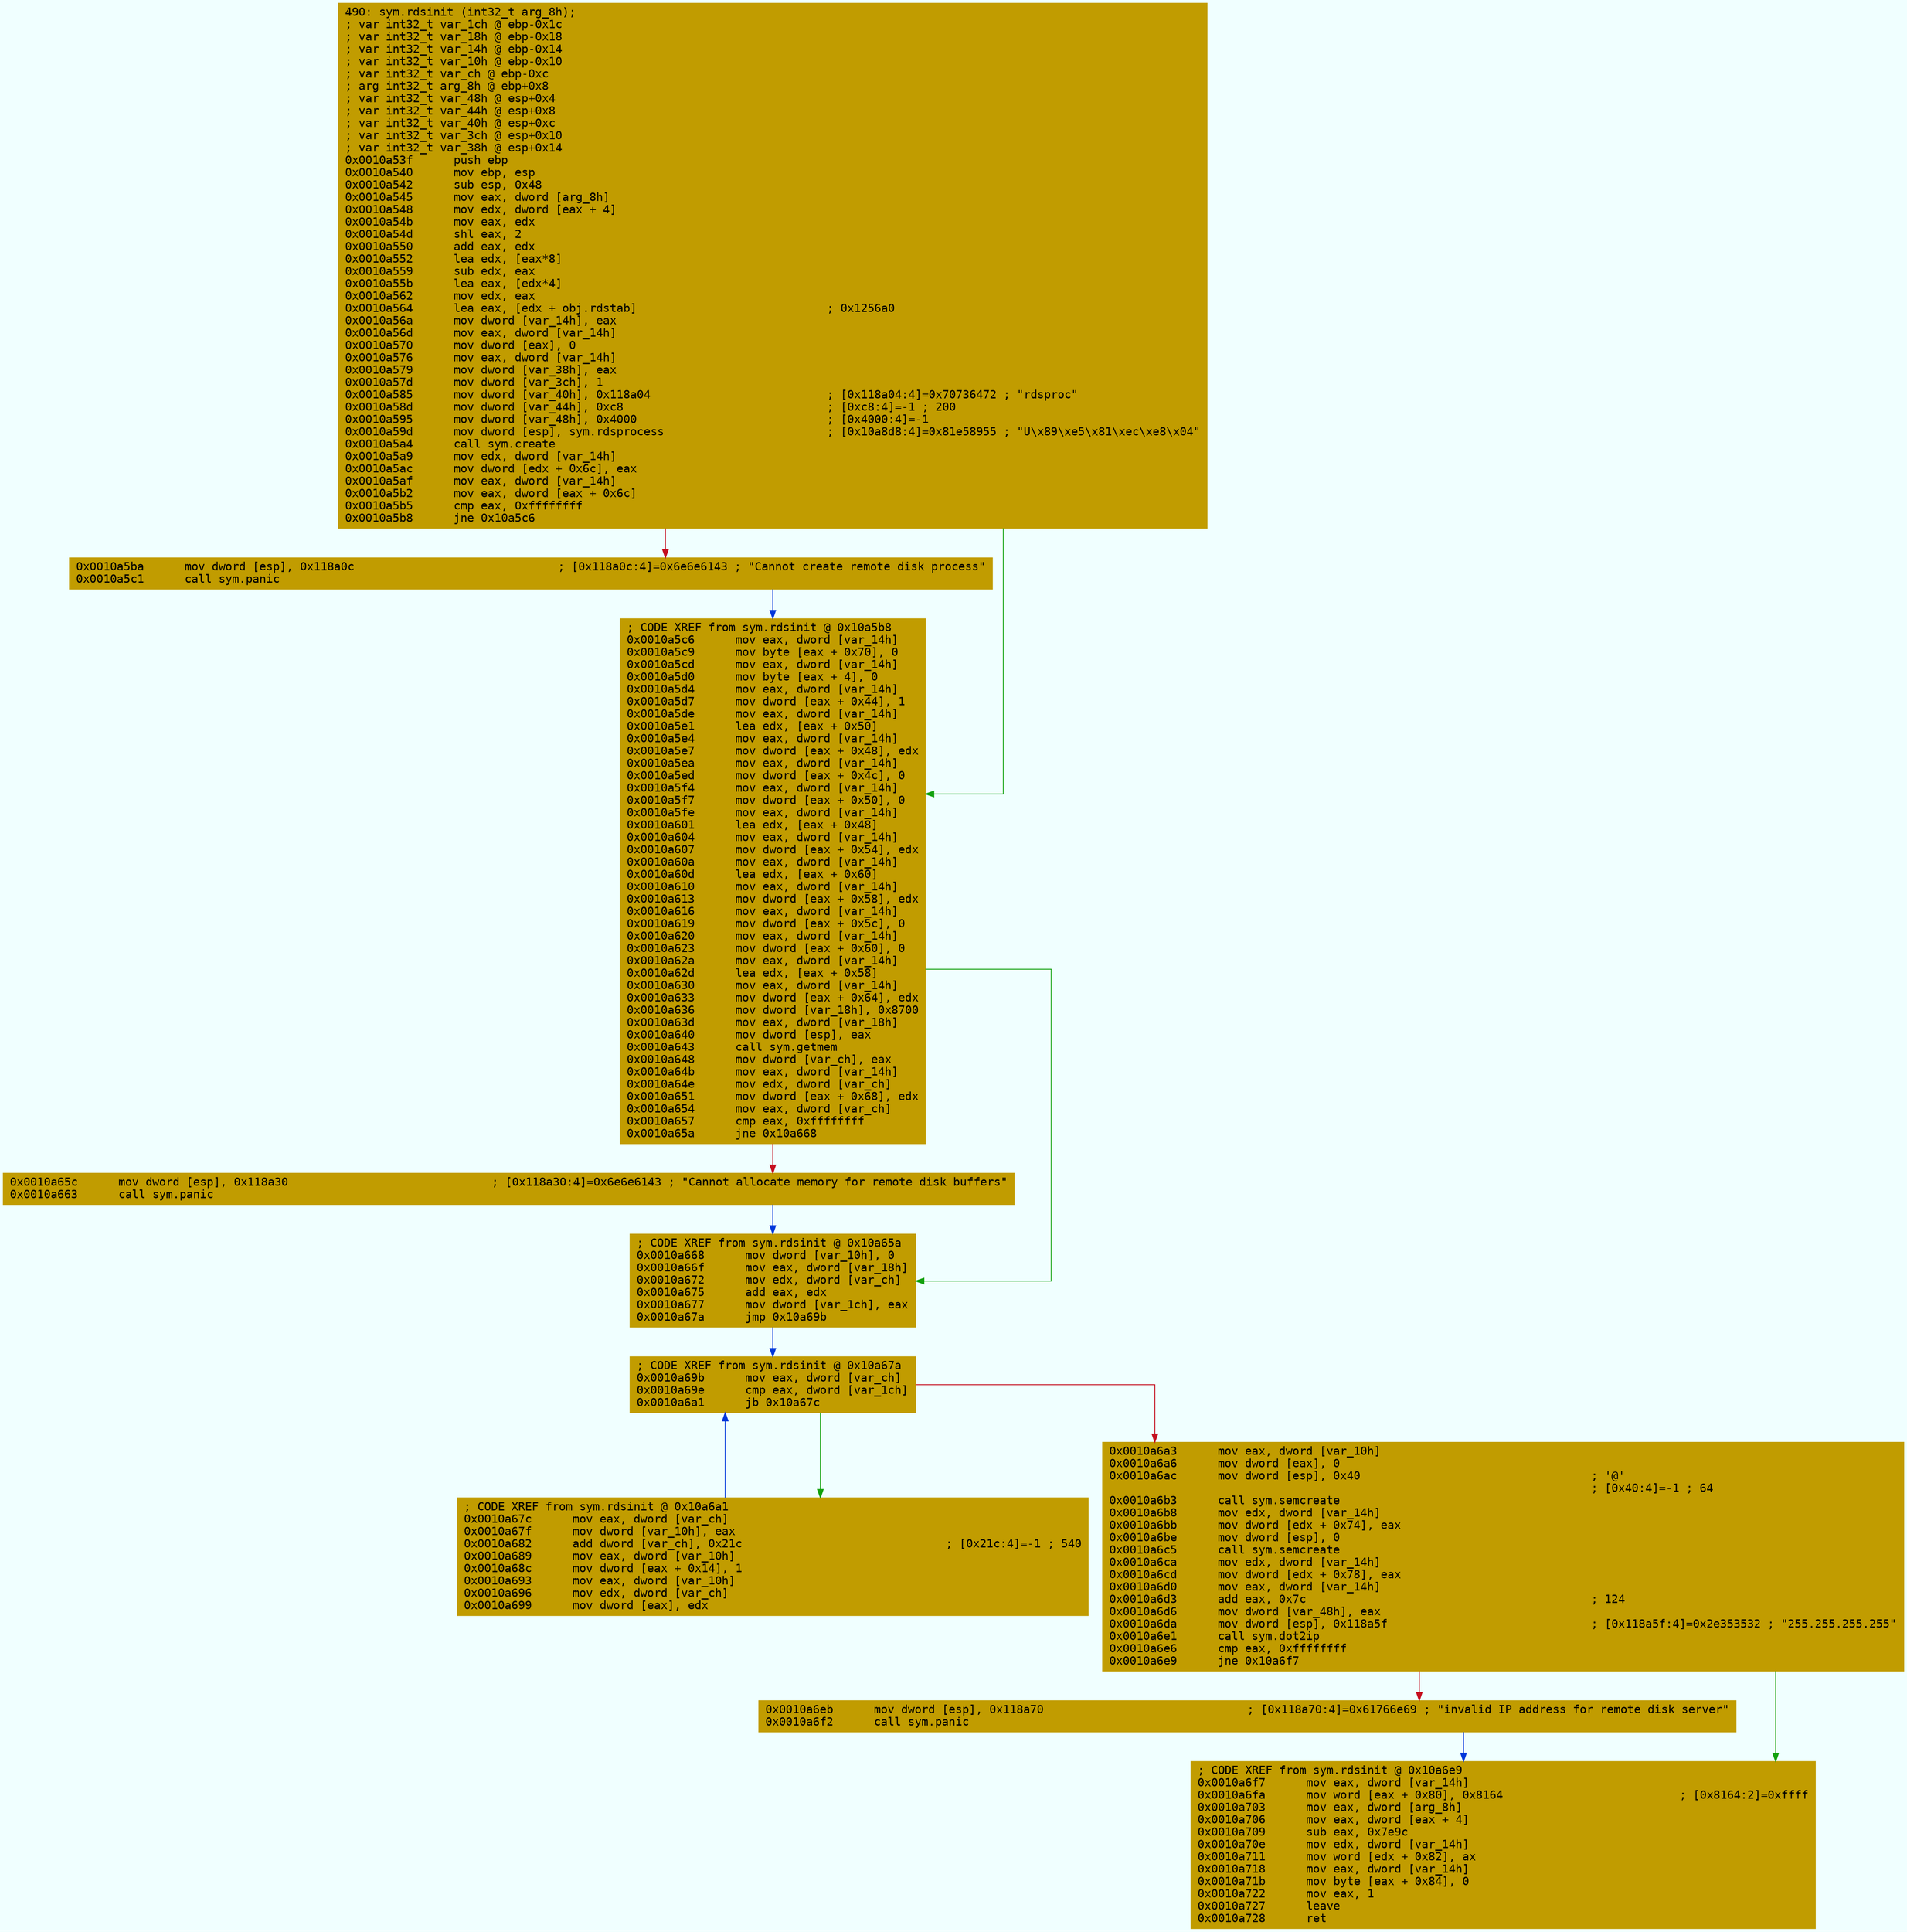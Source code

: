 digraph code {
	graph [bgcolor=azure fontsize=8 fontname="Courier" splines="ortho"];
	node [fillcolor=gray style=filled shape=box];
	edge [arrowhead="normal"];
	"0x0010a53f" [URL="sym.rdsinit/0x0010a53f", fillcolor="#c19c00",color="#c19c00", fontname="Courier",label="490: sym.rdsinit (int32_t arg_8h);\l; var int32_t var_1ch @ ebp-0x1c\l; var int32_t var_18h @ ebp-0x18\l; var int32_t var_14h @ ebp-0x14\l; var int32_t var_10h @ ebp-0x10\l; var int32_t var_ch @ ebp-0xc\l; arg int32_t arg_8h @ ebp+0x8\l; var int32_t var_48h @ esp+0x4\l; var int32_t var_44h @ esp+0x8\l; var int32_t var_40h @ esp+0xc\l; var int32_t var_3ch @ esp+0x10\l; var int32_t var_38h @ esp+0x14\l0x0010a53f      push ebp\l0x0010a540      mov ebp, esp\l0x0010a542      sub esp, 0x48\l0x0010a545      mov eax, dword [arg_8h]\l0x0010a548      mov edx, dword [eax + 4]\l0x0010a54b      mov eax, edx\l0x0010a54d      shl eax, 2\l0x0010a550      add eax, edx\l0x0010a552      lea edx, [eax*8]\l0x0010a559      sub edx, eax\l0x0010a55b      lea eax, [edx*4]\l0x0010a562      mov edx, eax\l0x0010a564      lea eax, [edx + obj.rdstab]                            ; 0x1256a0\l0x0010a56a      mov dword [var_14h], eax\l0x0010a56d      mov eax, dword [var_14h]\l0x0010a570      mov dword [eax], 0\l0x0010a576      mov eax, dword [var_14h]\l0x0010a579      mov dword [var_38h], eax\l0x0010a57d      mov dword [var_3ch], 1\l0x0010a585      mov dword [var_40h], 0x118a04                          ; [0x118a04:4]=0x70736472 ; \"rdsproc\"\l0x0010a58d      mov dword [var_44h], 0xc8                              ; [0xc8:4]=-1 ; 200\l0x0010a595      mov dword [var_48h], 0x4000                            ; [0x4000:4]=-1\l0x0010a59d      mov dword [esp], sym.rdsprocess                        ; [0x10a8d8:4]=0x81e58955 ; \"U\\x89\\xe5\\x81\\xec\\xe8\\x04\"\l0x0010a5a4      call sym.create\l0x0010a5a9      mov edx, dword [var_14h]\l0x0010a5ac      mov dword [edx + 0x6c], eax\l0x0010a5af      mov eax, dword [var_14h]\l0x0010a5b2      mov eax, dword [eax + 0x6c]\l0x0010a5b5      cmp eax, 0xffffffff\l0x0010a5b8      jne 0x10a5c6\l"]
	"0x0010a5ba" [URL="sym.rdsinit/0x0010a5ba", fillcolor="#c19c00",color="#c19c00", fontname="Courier",label="0x0010a5ba      mov dword [esp], 0x118a0c                              ; [0x118a0c:4]=0x6e6e6143 ; \"Cannot create remote disk process\"\l0x0010a5c1      call sym.panic\l"]
	"0x0010a5c6" [URL="sym.rdsinit/0x0010a5c6", fillcolor="#c19c00",color="#c19c00", fontname="Courier",label="; CODE XREF from sym.rdsinit @ 0x10a5b8\l0x0010a5c6      mov eax, dword [var_14h]\l0x0010a5c9      mov byte [eax + 0x70], 0\l0x0010a5cd      mov eax, dword [var_14h]\l0x0010a5d0      mov byte [eax + 4], 0\l0x0010a5d4      mov eax, dword [var_14h]\l0x0010a5d7      mov dword [eax + 0x44], 1\l0x0010a5de      mov eax, dword [var_14h]\l0x0010a5e1      lea edx, [eax + 0x50]\l0x0010a5e4      mov eax, dword [var_14h]\l0x0010a5e7      mov dword [eax + 0x48], edx\l0x0010a5ea      mov eax, dword [var_14h]\l0x0010a5ed      mov dword [eax + 0x4c], 0\l0x0010a5f4      mov eax, dword [var_14h]\l0x0010a5f7      mov dword [eax + 0x50], 0\l0x0010a5fe      mov eax, dword [var_14h]\l0x0010a601      lea edx, [eax + 0x48]\l0x0010a604      mov eax, dword [var_14h]\l0x0010a607      mov dword [eax + 0x54], edx\l0x0010a60a      mov eax, dword [var_14h]\l0x0010a60d      lea edx, [eax + 0x60]\l0x0010a610      mov eax, dword [var_14h]\l0x0010a613      mov dword [eax + 0x58], edx\l0x0010a616      mov eax, dword [var_14h]\l0x0010a619      mov dword [eax + 0x5c], 0\l0x0010a620      mov eax, dword [var_14h]\l0x0010a623      mov dword [eax + 0x60], 0\l0x0010a62a      mov eax, dword [var_14h]\l0x0010a62d      lea edx, [eax + 0x58]\l0x0010a630      mov eax, dword [var_14h]\l0x0010a633      mov dword [eax + 0x64], edx\l0x0010a636      mov dword [var_18h], 0x8700\l0x0010a63d      mov eax, dword [var_18h]\l0x0010a640      mov dword [esp], eax\l0x0010a643      call sym.getmem\l0x0010a648      mov dword [var_ch], eax\l0x0010a64b      mov eax, dword [var_14h]\l0x0010a64e      mov edx, dword [var_ch]\l0x0010a651      mov dword [eax + 0x68], edx\l0x0010a654      mov eax, dword [var_ch]\l0x0010a657      cmp eax, 0xffffffff\l0x0010a65a      jne 0x10a668\l"]
	"0x0010a65c" [URL="sym.rdsinit/0x0010a65c", fillcolor="#c19c00",color="#c19c00", fontname="Courier",label="0x0010a65c      mov dword [esp], 0x118a30                              ; [0x118a30:4]=0x6e6e6143 ; \"Cannot allocate memory for remote disk buffers\"\l0x0010a663      call sym.panic\l"]
	"0x0010a668" [URL="sym.rdsinit/0x0010a668", fillcolor="#c19c00",color="#c19c00", fontname="Courier",label="; CODE XREF from sym.rdsinit @ 0x10a65a\l0x0010a668      mov dword [var_10h], 0\l0x0010a66f      mov eax, dword [var_18h]\l0x0010a672      mov edx, dword [var_ch]\l0x0010a675      add eax, edx\l0x0010a677      mov dword [var_1ch], eax\l0x0010a67a      jmp 0x10a69b\l"]
	"0x0010a67c" [URL="sym.rdsinit/0x0010a67c", fillcolor="#c19c00",color="#c19c00", fontname="Courier",label="; CODE XREF from sym.rdsinit @ 0x10a6a1\l0x0010a67c      mov eax, dword [var_ch]\l0x0010a67f      mov dword [var_10h], eax\l0x0010a682      add dword [var_ch], 0x21c                              ; [0x21c:4]=-1 ; 540\l0x0010a689      mov eax, dword [var_10h]\l0x0010a68c      mov dword [eax + 0x14], 1\l0x0010a693      mov eax, dword [var_10h]\l0x0010a696      mov edx, dword [var_ch]\l0x0010a699      mov dword [eax], edx\l"]
	"0x0010a69b" [URL="sym.rdsinit/0x0010a69b", fillcolor="#c19c00",color="#c19c00", fontname="Courier",label="; CODE XREF from sym.rdsinit @ 0x10a67a\l0x0010a69b      mov eax, dword [var_ch]\l0x0010a69e      cmp eax, dword [var_1ch]\l0x0010a6a1      jb 0x10a67c\l"]
	"0x0010a6a3" [URL="sym.rdsinit/0x0010a6a3", fillcolor="#c19c00",color="#c19c00", fontname="Courier",label="0x0010a6a3      mov eax, dword [var_10h]\l0x0010a6a6      mov dword [eax], 0\l0x0010a6ac      mov dword [esp], 0x40                                  ; '@'\l                                                                       ; [0x40:4]=-1 ; 64\l0x0010a6b3      call sym.semcreate\l0x0010a6b8      mov edx, dword [var_14h]\l0x0010a6bb      mov dword [edx + 0x74], eax\l0x0010a6be      mov dword [esp], 0\l0x0010a6c5      call sym.semcreate\l0x0010a6ca      mov edx, dword [var_14h]\l0x0010a6cd      mov dword [edx + 0x78], eax\l0x0010a6d0      mov eax, dword [var_14h]\l0x0010a6d3      add eax, 0x7c                                          ; 124\l0x0010a6d6      mov dword [var_48h], eax\l0x0010a6da      mov dword [esp], 0x118a5f                              ; [0x118a5f:4]=0x2e353532 ; \"255.255.255.255\"\l0x0010a6e1      call sym.dot2ip\l0x0010a6e6      cmp eax, 0xffffffff\l0x0010a6e9      jne 0x10a6f7\l"]
	"0x0010a6eb" [URL="sym.rdsinit/0x0010a6eb", fillcolor="#c19c00",color="#c19c00", fontname="Courier",label="0x0010a6eb      mov dword [esp], 0x118a70                              ; [0x118a70:4]=0x61766e69 ; \"invalid IP address for remote disk server\"\l0x0010a6f2      call sym.panic\l"]
	"0x0010a6f7" [URL="sym.rdsinit/0x0010a6f7", fillcolor="#c19c00",color="#c19c00", fontname="Courier",label="; CODE XREF from sym.rdsinit @ 0x10a6e9\l0x0010a6f7      mov eax, dword [var_14h]\l0x0010a6fa      mov word [eax + 0x80], 0x8164                          ; [0x8164:2]=0xffff\l0x0010a703      mov eax, dword [arg_8h]\l0x0010a706      mov eax, dword [eax + 4]\l0x0010a709      sub eax, 0x7e9c\l0x0010a70e      mov edx, dword [var_14h]\l0x0010a711      mov word [edx + 0x82], ax\l0x0010a718      mov eax, dword [var_14h]\l0x0010a71b      mov byte [eax + 0x84], 0\l0x0010a722      mov eax, 1\l0x0010a727      leave\l0x0010a728      ret\l"]
        "0x0010a53f" -> "0x0010a5c6" [color="#13a10e"];
        "0x0010a53f" -> "0x0010a5ba" [color="#c50f1f"];
        "0x0010a5ba" -> "0x0010a5c6" [color="#0037da"];
        "0x0010a5c6" -> "0x0010a668" [color="#13a10e"];
        "0x0010a5c6" -> "0x0010a65c" [color="#c50f1f"];
        "0x0010a65c" -> "0x0010a668" [color="#0037da"];
        "0x0010a668" -> "0x0010a69b" [color="#0037da"];
        "0x0010a67c" -> "0x0010a69b" [color="#0037da"];
        "0x0010a69b" -> "0x0010a67c" [color="#13a10e"];
        "0x0010a69b" -> "0x0010a6a3" [color="#c50f1f"];
        "0x0010a6a3" -> "0x0010a6f7" [color="#13a10e"];
        "0x0010a6a3" -> "0x0010a6eb" [color="#c50f1f"];
        "0x0010a6eb" -> "0x0010a6f7" [color="#0037da"];
}

